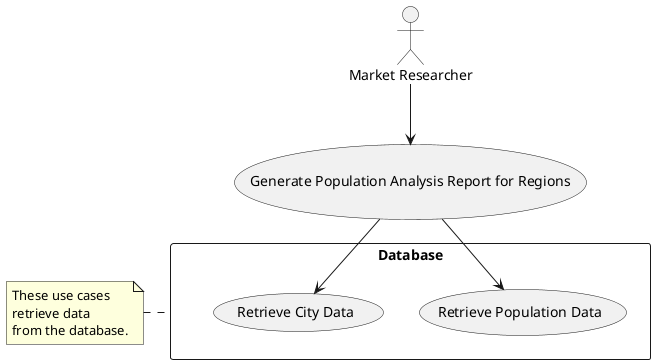 @startuml Market_Research_System

usecase UC33 as "Generate Population Analysis Report for Regions"

actor "Market Researcher" as Researcher

rectangle Database {
    usecase "Retrieve Population Data" as RetrievePopulationData
    usecase "Retrieve City Data" as RetrieveCityData
}

Researcher --> UC33
UC33 --> RetrievePopulationData
UC33 --> RetrieveCityData

note left of Database : These use cases\nretrieve data\nfrom the database.

@enduml
